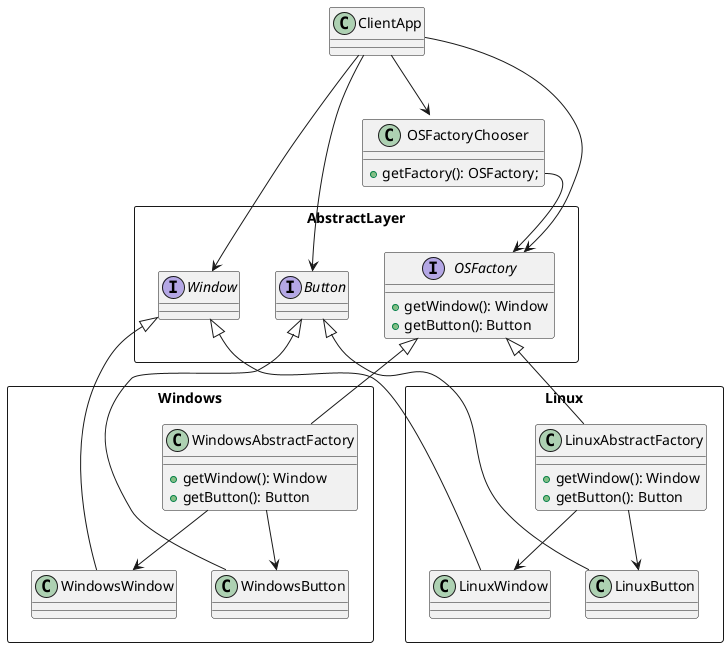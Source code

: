 @startuml

class OSFactoryChooser {
+getFactory(): OSFactory;
}

package AbstractLayer <<Rectangle>> {
  together {
    interface  Window
    interface Button
  }

  together {
      interface OSFactory {
        +getWindow(): Window
        +getButton(): Button
      }
  }
}

package Windows <<Rectangle>> {
  class WindowsAbstractFactory {
    +getWindow(): Window
    +getButton(): Button
  }
  together {
    class WindowsWindow
    class WindowsButton
  }
}

package Linux <<Rectangle>> {
  class LinuxAbstractFactory {
    +getWindow(): Window
    +getButton(): Button
  }
  together {
    class LinuxWindow
    class LinuxButton
  }
}


class ClientApp

ClientApp --> OSFactoryChooser
ClientApp --> OSFactory
ClientApp --> Window
ClientApp --> Button

Window ^-- WindowsWindow
Window ^-- LinuxWindow

Button ^-- WindowsButton
Button ^-- LinuxButton

OSFactory ^-- WindowsAbstractFactory
OSFactory ^-- LinuxAbstractFactory

OSFactoryChooser::getFactory --> OSFactory


LinuxAbstractFactory --> LinuxButton
LinuxAbstractFactory --> LinuxWindow
WindowsAbstractFactory --> WindowsButton
WindowsAbstractFactory --> WindowsWindow
@enduml
